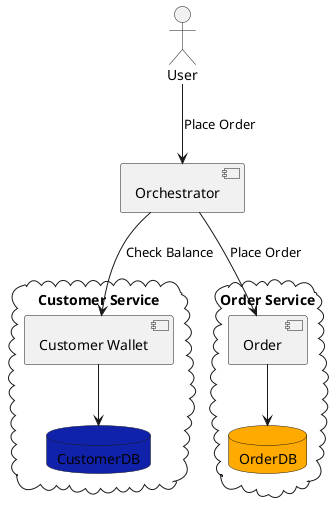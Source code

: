 @startuml
actor User


cloud "Customer Service" {
    [Customer Wallet]
    database CustomerDB #1122AA
}

cloud "Order Service" {
    [Order]
    database OrderDB #FFAA00
}

User -down-> [Orchestrator] : Place Order
[Orchestrator] -down-> [Customer Wallet] : Check Balance
[Orchestrator] -down-> [Order] : Place Order

[Customer Wallet] -down-> CustomerDB
[Order] -down-> OrderDB
@enduml